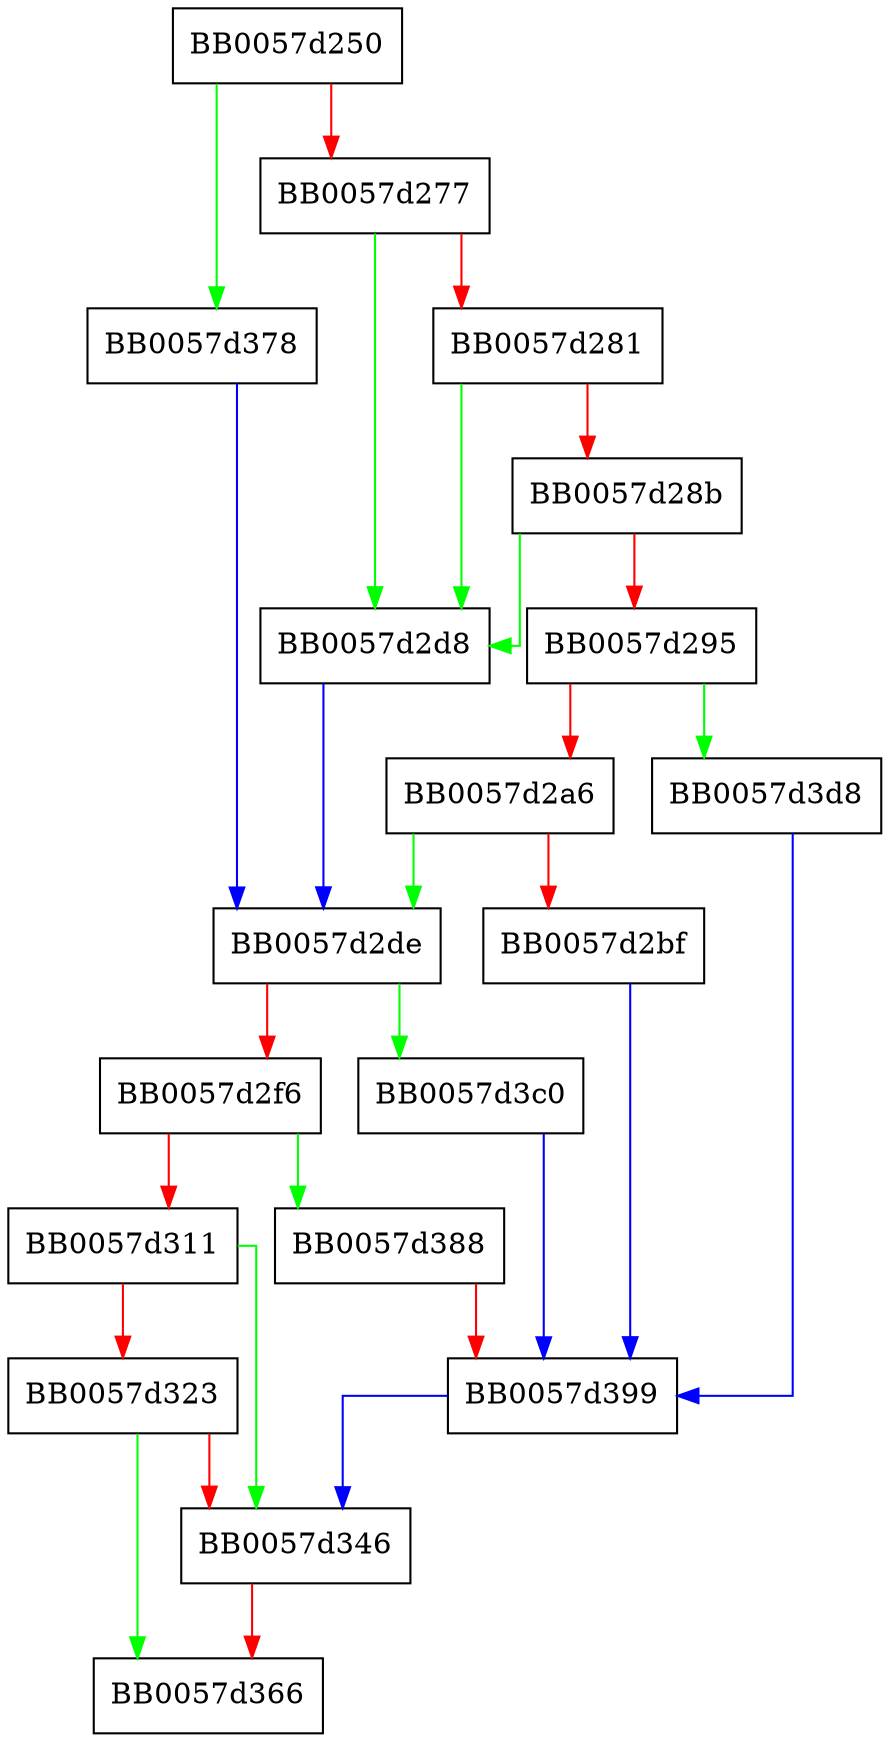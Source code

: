 digraph dsa_pub_encode {
  node [shape="box"];
  graph [splines=ortho];
  BB0057d250 -> BB0057d378 [color="green"];
  BB0057d250 -> BB0057d277 [color="red"];
  BB0057d277 -> BB0057d2d8 [color="green"];
  BB0057d277 -> BB0057d281 [color="red"];
  BB0057d281 -> BB0057d2d8 [color="green"];
  BB0057d281 -> BB0057d28b [color="red"];
  BB0057d28b -> BB0057d2d8 [color="green"];
  BB0057d28b -> BB0057d295 [color="red"];
  BB0057d295 -> BB0057d3d8 [color="green"];
  BB0057d295 -> BB0057d2a6 [color="red"];
  BB0057d2a6 -> BB0057d2de [color="green"];
  BB0057d2a6 -> BB0057d2bf [color="red"];
  BB0057d2bf -> BB0057d399 [color="blue"];
  BB0057d2d8 -> BB0057d2de [color="blue"];
  BB0057d2de -> BB0057d3c0 [color="green"];
  BB0057d2de -> BB0057d2f6 [color="red"];
  BB0057d2f6 -> BB0057d388 [color="green"];
  BB0057d2f6 -> BB0057d311 [color="red"];
  BB0057d311 -> BB0057d346 [color="green"];
  BB0057d311 -> BB0057d323 [color="red"];
  BB0057d323 -> BB0057d366 [color="green"];
  BB0057d323 -> BB0057d346 [color="red"];
  BB0057d346 -> BB0057d366 [color="red"];
  BB0057d378 -> BB0057d2de [color="blue"];
  BB0057d388 -> BB0057d399 [color="red"];
  BB0057d399 -> BB0057d346 [color="blue"];
  BB0057d3c0 -> BB0057d399 [color="blue"];
  BB0057d3d8 -> BB0057d399 [color="blue"];
}